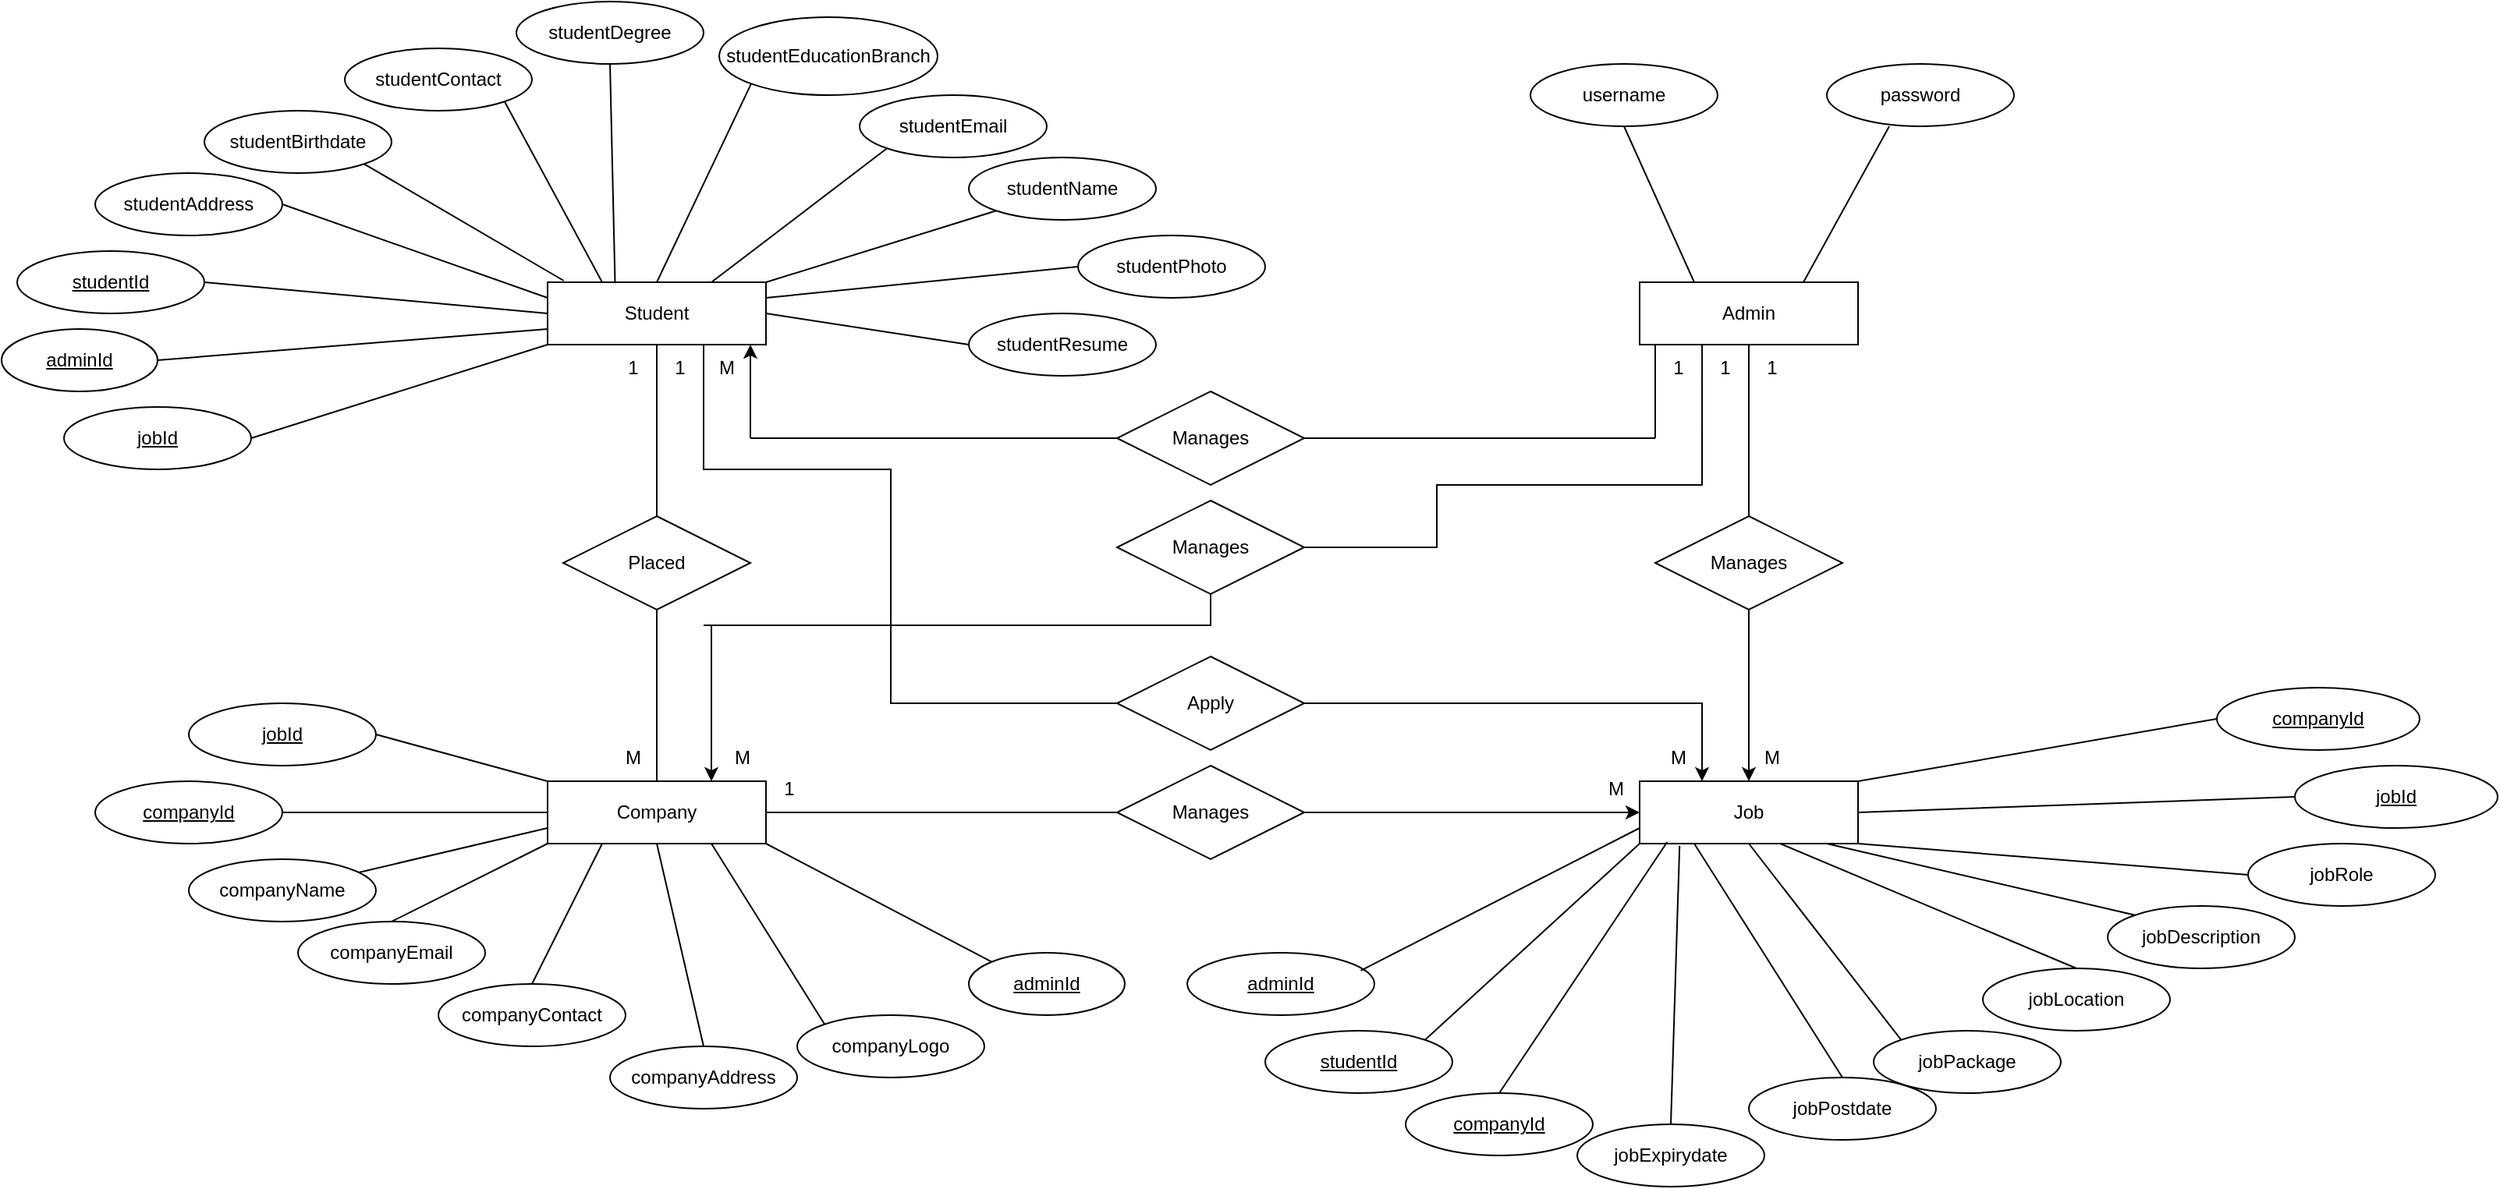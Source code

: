 <mxfile version="18.1.1" type="github">
  <diagram id="R2lEEEUBdFMjLlhIrx00" name="Page-1">
    <mxGraphModel dx="1888" dy="539" grid="1" gridSize="10" guides="1" tooltips="1" connect="1" arrows="1" fold="1" page="1" pageScale="1" pageWidth="850" pageHeight="1100" math="0" shadow="0" extFonts="Permanent Marker^https://fonts.googleapis.com/css?family=Permanent+Marker">
      <root>
        <mxCell id="0" />
        <mxCell id="1" parent="0" />
        <mxCell id="Cz0Fd0L8Cuyesp5xmP6k-1" value="Student" style="rounded=0;whiteSpace=wrap;html=1;" vertex="1" parent="1">
          <mxGeometry x="60" y="200" width="140" height="40" as="geometry" />
        </mxCell>
        <mxCell id="Cz0Fd0L8Cuyesp5xmP6k-5" value="studentName" style="ellipse;whiteSpace=wrap;html=1;" vertex="1" parent="1">
          <mxGeometry x="330" y="120" width="120" height="40" as="geometry" />
        </mxCell>
        <mxCell id="Cz0Fd0L8Cuyesp5xmP6k-6" value="studentEmail" style="ellipse;whiteSpace=wrap;html=1;" vertex="1" parent="1">
          <mxGeometry x="260" y="80" width="120" height="40" as="geometry" />
        </mxCell>
        <mxCell id="Cz0Fd0L8Cuyesp5xmP6k-7" value="studentEducationBranch" style="ellipse;whiteSpace=wrap;html=1;" vertex="1" parent="1">
          <mxGeometry x="170" y="30" width="140" height="50" as="geometry" />
        </mxCell>
        <mxCell id="Cz0Fd0L8Cuyesp5xmP6k-8" value="studentDegree" style="ellipse;whiteSpace=wrap;html=1;" vertex="1" parent="1">
          <mxGeometry x="40" y="20" width="120" height="40" as="geometry" />
        </mxCell>
        <mxCell id="Cz0Fd0L8Cuyesp5xmP6k-9" value="studentContact" style="ellipse;whiteSpace=wrap;html=1;" vertex="1" parent="1">
          <mxGeometry x="-70" y="50" width="120" height="40" as="geometry" />
        </mxCell>
        <mxCell id="Cz0Fd0L8Cuyesp5xmP6k-10" value="studentBirthdate" style="ellipse;whiteSpace=wrap;html=1;" vertex="1" parent="1">
          <mxGeometry x="-160" y="90" width="120" height="40" as="geometry" />
        </mxCell>
        <mxCell id="Cz0Fd0L8Cuyesp5xmP6k-11" value="studentAddress" style="ellipse;whiteSpace=wrap;html=1;" vertex="1" parent="1">
          <mxGeometry x="-230" y="130" width="120" height="40" as="geometry" />
        </mxCell>
        <mxCell id="Cz0Fd0L8Cuyesp5xmP6k-13" value="" style="endArrow=none;html=1;rounded=0;entryX=0.5;entryY=1;entryDx=0;entryDy=0;exitX=0.309;exitY=0.015;exitDx=0;exitDy=0;exitPerimeter=0;" edge="1" parent="1" source="Cz0Fd0L8Cuyesp5xmP6k-1" target="Cz0Fd0L8Cuyesp5xmP6k-8">
          <mxGeometry width="50" height="50" relative="1" as="geometry">
            <mxPoint x="190" y="170" as="sourcePoint" />
            <mxPoint x="240" y="120" as="targetPoint" />
          </mxGeometry>
        </mxCell>
        <mxCell id="Cz0Fd0L8Cuyesp5xmP6k-14" value="" style="endArrow=none;html=1;rounded=0;entryX=0;entryY=1;entryDx=0;entryDy=0;exitX=0.5;exitY=0;exitDx=0;exitDy=0;" edge="1" parent="1" source="Cz0Fd0L8Cuyesp5xmP6k-1" target="Cz0Fd0L8Cuyesp5xmP6k-7">
          <mxGeometry width="50" height="50" relative="1" as="geometry">
            <mxPoint x="200" y="180" as="sourcePoint" />
            <mxPoint x="220" y="130" as="targetPoint" />
          </mxGeometry>
        </mxCell>
        <mxCell id="Cz0Fd0L8Cuyesp5xmP6k-15" value="" style="endArrow=none;html=1;rounded=0;entryX=0;entryY=1;entryDx=0;entryDy=0;exitX=0.75;exitY=0;exitDx=0;exitDy=0;" edge="1" parent="1" source="Cz0Fd0L8Cuyesp5xmP6k-1" target="Cz0Fd0L8Cuyesp5xmP6k-6">
          <mxGeometry width="50" height="50" relative="1" as="geometry">
            <mxPoint x="210" y="190" as="sourcePoint" />
            <mxPoint x="260" y="140" as="targetPoint" />
          </mxGeometry>
        </mxCell>
        <mxCell id="Cz0Fd0L8Cuyesp5xmP6k-16" value="" style="endArrow=none;html=1;rounded=0;entryX=1;entryY=0.5;entryDx=0;entryDy=0;exitX=0;exitY=0.75;exitDx=0;exitDy=0;" edge="1" parent="1" source="Cz0Fd0L8Cuyesp5xmP6k-1">
          <mxGeometry width="50" height="50" relative="1" as="geometry">
            <mxPoint x="220" y="200" as="sourcePoint" />
            <mxPoint x="-190" y="250" as="targetPoint" />
          </mxGeometry>
        </mxCell>
        <mxCell id="Cz0Fd0L8Cuyesp5xmP6k-18" value="" style="endArrow=none;html=1;rounded=0;entryX=1;entryY=0.5;entryDx=0;entryDy=0;exitX=0;exitY=0.5;exitDx=0;exitDy=0;" edge="1" parent="1" source="Cz0Fd0L8Cuyesp5xmP6k-1">
          <mxGeometry width="50" height="50" relative="1" as="geometry">
            <mxPoint x="240" y="220" as="sourcePoint" />
            <mxPoint x="-160" y="200" as="targetPoint" />
          </mxGeometry>
        </mxCell>
        <mxCell id="Cz0Fd0L8Cuyesp5xmP6k-19" value="" style="endArrow=none;html=1;rounded=0;entryX=0;entryY=1;entryDx=0;entryDy=0;exitX=1;exitY=0;exitDx=0;exitDy=0;exitPerimeter=0;" edge="1" parent="1" source="Cz0Fd0L8Cuyesp5xmP6k-1" target="Cz0Fd0L8Cuyesp5xmP6k-5">
          <mxGeometry width="50" height="50" relative="1" as="geometry">
            <mxPoint x="250" y="230" as="sourcePoint" />
            <mxPoint x="300" y="180" as="targetPoint" />
          </mxGeometry>
        </mxCell>
        <mxCell id="Cz0Fd0L8Cuyesp5xmP6k-20" value="" style="endArrow=none;html=1;rounded=0;entryX=1;entryY=0.5;entryDx=0;entryDy=0;exitX=0;exitY=0.25;exitDx=0;exitDy=0;" edge="1" parent="1" source="Cz0Fd0L8Cuyesp5xmP6k-1" target="Cz0Fd0L8Cuyesp5xmP6k-11">
          <mxGeometry width="50" height="50" relative="1" as="geometry">
            <mxPoint x="260" y="240" as="sourcePoint" />
            <mxPoint x="310" y="190" as="targetPoint" />
          </mxGeometry>
        </mxCell>
        <mxCell id="Cz0Fd0L8Cuyesp5xmP6k-21" value="" style="endArrow=none;html=1;rounded=0;entryX=1;entryY=1;entryDx=0;entryDy=0;exitX=0.074;exitY=-0.025;exitDx=0;exitDy=0;exitPerimeter=0;" edge="1" parent="1" source="Cz0Fd0L8Cuyesp5xmP6k-1" target="Cz0Fd0L8Cuyesp5xmP6k-10">
          <mxGeometry width="50" height="50" relative="1" as="geometry">
            <mxPoint x="270" y="250" as="sourcePoint" />
            <mxPoint x="320" y="200" as="targetPoint" />
          </mxGeometry>
        </mxCell>
        <mxCell id="Cz0Fd0L8Cuyesp5xmP6k-22" value="" style="endArrow=none;html=1;rounded=0;entryX=1;entryY=1;entryDx=0;entryDy=0;exitX=0.25;exitY=0;exitDx=0;exitDy=0;" edge="1" parent="1" source="Cz0Fd0L8Cuyesp5xmP6k-1" target="Cz0Fd0L8Cuyesp5xmP6k-9">
          <mxGeometry width="50" height="50" relative="1" as="geometry">
            <mxPoint x="280" y="260" as="sourcePoint" />
            <mxPoint x="330" y="210" as="targetPoint" />
          </mxGeometry>
        </mxCell>
        <mxCell id="Cz0Fd0L8Cuyesp5xmP6k-23" value="studentId" style="ellipse;whiteSpace=wrap;html=1;align=center;fontStyle=4;" vertex="1" parent="1">
          <mxGeometry x="-280" y="180" width="120" height="40" as="geometry" />
        </mxCell>
        <mxCell id="Cz0Fd0L8Cuyesp5xmP6k-24" value="studentResume" style="ellipse;whiteSpace=wrap;html=1;" vertex="1" parent="1">
          <mxGeometry x="330" y="220" width="120" height="40" as="geometry" />
        </mxCell>
        <mxCell id="Cz0Fd0L8Cuyesp5xmP6k-25" value="studentPhoto" style="ellipse;whiteSpace=wrap;html=1;" vertex="1" parent="1">
          <mxGeometry x="400" y="170" width="120" height="40" as="geometry" />
        </mxCell>
        <mxCell id="Cz0Fd0L8Cuyesp5xmP6k-26" value="" style="endArrow=none;html=1;rounded=0;exitX=1;exitY=0.5;exitDx=0;exitDy=0;entryX=0;entryY=0.5;entryDx=0;entryDy=0;" edge="1" parent="1" source="Cz0Fd0L8Cuyesp5xmP6k-1" target="Cz0Fd0L8Cuyesp5xmP6k-24">
          <mxGeometry width="50" height="50" relative="1" as="geometry">
            <mxPoint x="190" y="170" as="sourcePoint" />
            <mxPoint x="320" y="230" as="targetPoint" />
          </mxGeometry>
        </mxCell>
        <mxCell id="Cz0Fd0L8Cuyesp5xmP6k-27" value="" style="endArrow=none;html=1;rounded=0;entryX=0;entryY=0.5;entryDx=0;entryDy=0;exitX=1;exitY=0.25;exitDx=0;exitDy=0;" edge="1" parent="1" source="Cz0Fd0L8Cuyesp5xmP6k-1" target="Cz0Fd0L8Cuyesp5xmP6k-25">
          <mxGeometry width="50" height="50" relative="1" as="geometry">
            <mxPoint x="200" y="180" as="sourcePoint" />
            <mxPoint x="250" y="130" as="targetPoint" />
          </mxGeometry>
        </mxCell>
        <mxCell id="Cz0Fd0L8Cuyesp5xmP6k-28" value="adminId" style="ellipse;whiteSpace=wrap;html=1;align=center;fontStyle=4;" vertex="1" parent="1">
          <mxGeometry x="-290" y="230" width="100" height="40" as="geometry" />
        </mxCell>
        <mxCell id="Cz0Fd0L8Cuyesp5xmP6k-51" value="Company" style="rounded=0;whiteSpace=wrap;html=1;" vertex="1" parent="1">
          <mxGeometry x="60" y="520" width="140" height="40" as="geometry" />
        </mxCell>
        <mxCell id="Cz0Fd0L8Cuyesp5xmP6k-52" value="companyId" style="ellipse;whiteSpace=wrap;html=1;align=center;fontStyle=4;" vertex="1" parent="1">
          <mxGeometry x="-230" y="520" width="120" height="40" as="geometry" />
        </mxCell>
        <mxCell id="Cz0Fd0L8Cuyesp5xmP6k-54" value="companyName" style="ellipse;whiteSpace=wrap;html=1;" vertex="1" parent="1">
          <mxGeometry x="-170" y="570" width="120" height="40" as="geometry" />
        </mxCell>
        <mxCell id="Cz0Fd0L8Cuyesp5xmP6k-55" value="companyContact" style="ellipse;whiteSpace=wrap;html=1;" vertex="1" parent="1">
          <mxGeometry x="-10" y="650" width="120" height="40" as="geometry" />
        </mxCell>
        <mxCell id="Cz0Fd0L8Cuyesp5xmP6k-56" value="companyEmail" style="ellipse;whiteSpace=wrap;html=1;" vertex="1" parent="1">
          <mxGeometry x="-100" y="610" width="120" height="40" as="geometry" />
        </mxCell>
        <mxCell id="Cz0Fd0L8Cuyesp5xmP6k-57" value="companyAddress" style="ellipse;whiteSpace=wrap;html=1;" vertex="1" parent="1">
          <mxGeometry x="100" y="690" width="120" height="40" as="geometry" />
        </mxCell>
        <mxCell id="Cz0Fd0L8Cuyesp5xmP6k-58" value="companyLogo" style="ellipse;whiteSpace=wrap;html=1;" vertex="1" parent="1">
          <mxGeometry x="220" y="670" width="120" height="40" as="geometry" />
        </mxCell>
        <mxCell id="Cz0Fd0L8Cuyesp5xmP6k-59" value="" style="endArrow=none;html=1;rounded=0;entryX=0;entryY=0.5;entryDx=0;entryDy=0;" edge="1" parent="1" target="Cz0Fd0L8Cuyesp5xmP6k-51">
          <mxGeometry width="50" height="50" relative="1" as="geometry">
            <mxPoint x="-110" y="540" as="sourcePoint" />
            <mxPoint x="-60" y="490" as="targetPoint" />
          </mxGeometry>
        </mxCell>
        <mxCell id="Cz0Fd0L8Cuyesp5xmP6k-60" value="" style="endArrow=none;html=1;rounded=0;exitX=0;exitY=0.75;exitDx=0;exitDy=0;" edge="1" parent="1" source="Cz0Fd0L8Cuyesp5xmP6k-51" target="Cz0Fd0L8Cuyesp5xmP6k-54">
          <mxGeometry width="50" height="50" relative="1" as="geometry">
            <mxPoint x="200" y="470" as="sourcePoint" />
            <mxPoint x="250" y="420" as="targetPoint" />
          </mxGeometry>
        </mxCell>
        <mxCell id="Cz0Fd0L8Cuyesp5xmP6k-61" value="" style="endArrow=none;html=1;rounded=0;entryX=0;entryY=1;entryDx=0;entryDy=0;exitX=0.5;exitY=0;exitDx=0;exitDy=0;" edge="1" parent="1" source="Cz0Fd0L8Cuyesp5xmP6k-56" target="Cz0Fd0L8Cuyesp5xmP6k-51">
          <mxGeometry width="50" height="50" relative="1" as="geometry">
            <mxPoint x="210" y="480" as="sourcePoint" />
            <mxPoint x="260" y="430" as="targetPoint" />
          </mxGeometry>
        </mxCell>
        <mxCell id="Cz0Fd0L8Cuyesp5xmP6k-62" value="" style="endArrow=none;html=1;rounded=0;entryX=0.5;entryY=0;entryDx=0;entryDy=0;exitX=0.25;exitY=1;exitDx=0;exitDy=0;" edge="1" parent="1" source="Cz0Fd0L8Cuyesp5xmP6k-51" target="Cz0Fd0L8Cuyesp5xmP6k-55">
          <mxGeometry width="50" height="50" relative="1" as="geometry">
            <mxPoint x="220" y="490" as="sourcePoint" />
            <mxPoint x="270" y="440" as="targetPoint" />
          </mxGeometry>
        </mxCell>
        <mxCell id="Cz0Fd0L8Cuyesp5xmP6k-63" value="" style="endArrow=none;html=1;rounded=0;entryX=0.5;entryY=1;entryDx=0;entryDy=0;exitX=0.5;exitY=0;exitDx=0;exitDy=0;" edge="1" parent="1" source="Cz0Fd0L8Cuyesp5xmP6k-57" target="Cz0Fd0L8Cuyesp5xmP6k-51">
          <mxGeometry width="50" height="50" relative="1" as="geometry">
            <mxPoint x="230" y="500" as="sourcePoint" />
            <mxPoint x="280" y="450" as="targetPoint" />
          </mxGeometry>
        </mxCell>
        <mxCell id="Cz0Fd0L8Cuyesp5xmP6k-64" value="" style="endArrow=none;html=1;rounded=0;entryX=0.75;entryY=1;entryDx=0;entryDy=0;exitX=0;exitY=0;exitDx=0;exitDy=0;" edge="1" parent="1" source="Cz0Fd0L8Cuyesp5xmP6k-58" target="Cz0Fd0L8Cuyesp5xmP6k-51">
          <mxGeometry width="50" height="50" relative="1" as="geometry">
            <mxPoint x="240" y="510" as="sourcePoint" />
            <mxPoint x="290" y="460" as="targetPoint" />
          </mxGeometry>
        </mxCell>
        <mxCell id="Cz0Fd0L8Cuyesp5xmP6k-65" value="" style="endArrow=none;html=1;rounded=0;entryX=0;entryY=0;entryDx=0;entryDy=0;exitX=1;exitY=1;exitDx=0;exitDy=0;" edge="1" parent="1" source="Cz0Fd0L8Cuyesp5xmP6k-51" target="Cz0Fd0L8Cuyesp5xmP6k-66">
          <mxGeometry width="50" height="50" relative="1" as="geometry">
            <mxPoint x="250" y="520" as="sourcePoint" />
            <mxPoint x="300" y="470" as="targetPoint" />
          </mxGeometry>
        </mxCell>
        <mxCell id="Cz0Fd0L8Cuyesp5xmP6k-66" value="adminId" style="ellipse;whiteSpace=wrap;html=1;align=center;fontStyle=4;" vertex="1" parent="1">
          <mxGeometry x="330" y="630" width="100" height="40" as="geometry" />
        </mxCell>
        <mxCell id="Cz0Fd0L8Cuyesp5xmP6k-69" value="Job" style="rounded=0;whiteSpace=wrap;html=1;" vertex="1" parent="1">
          <mxGeometry x="760" y="520" width="140" height="40" as="geometry" />
        </mxCell>
        <mxCell id="Cz0Fd0L8Cuyesp5xmP6k-70" value="jobRole" style="ellipse;whiteSpace=wrap;html=1;" vertex="1" parent="1">
          <mxGeometry x="1150" y="560" width="120" height="40" as="geometry" />
        </mxCell>
        <mxCell id="Cz0Fd0L8Cuyesp5xmP6k-71" value="jobLocation" style="ellipse;whiteSpace=wrap;html=1;" vertex="1" parent="1">
          <mxGeometry x="980" y="640" width="120" height="40" as="geometry" />
        </mxCell>
        <mxCell id="Cz0Fd0L8Cuyesp5xmP6k-72" value="jobPackage" style="ellipse;whiteSpace=wrap;html=1;" vertex="1" parent="1">
          <mxGeometry x="910" y="680" width="120" height="40" as="geometry" />
        </mxCell>
        <mxCell id="Cz0Fd0L8Cuyesp5xmP6k-73" value="jobPostdate" style="ellipse;whiteSpace=wrap;html=1;" vertex="1" parent="1">
          <mxGeometry x="830" y="710" width="120" height="40" as="geometry" />
        </mxCell>
        <mxCell id="Cz0Fd0L8Cuyesp5xmP6k-74" value="jobDescription" style="ellipse;whiteSpace=wrap;html=1;" vertex="1" parent="1">
          <mxGeometry x="1060" y="600" width="120" height="40" as="geometry" />
        </mxCell>
        <mxCell id="Cz0Fd0L8Cuyesp5xmP6k-75" value="jobExpirydate" style="ellipse;whiteSpace=wrap;html=1;" vertex="1" parent="1">
          <mxGeometry x="720" y="740" width="120" height="40" as="geometry" />
        </mxCell>
        <mxCell id="Cz0Fd0L8Cuyesp5xmP6k-77" value="jobId" style="ellipse;whiteSpace=wrap;html=1;align=center;fontStyle=4;" vertex="1" parent="1">
          <mxGeometry x="1180" y="510" width="130" height="40" as="geometry" />
        </mxCell>
        <mxCell id="Cz0Fd0L8Cuyesp5xmP6k-78" value="" style="endArrow=none;html=1;rounded=0;entryX=1;entryY=0.5;entryDx=0;entryDy=0;exitX=0;exitY=0.5;exitDx=0;exitDy=0;" edge="1" parent="1" source="Cz0Fd0L8Cuyesp5xmP6k-77" target="Cz0Fd0L8Cuyesp5xmP6k-69">
          <mxGeometry width="50" height="50" relative="1" as="geometry">
            <mxPoint x="970" y="590" as="sourcePoint" />
            <mxPoint x="990" y="520" as="targetPoint" />
          </mxGeometry>
        </mxCell>
        <mxCell id="Cz0Fd0L8Cuyesp5xmP6k-79" value="" style="endArrow=none;html=1;rounded=0;entryX=1;entryY=1;entryDx=0;entryDy=0;exitX=0;exitY=0.5;exitDx=0;exitDy=0;" edge="1" parent="1" source="Cz0Fd0L8Cuyesp5xmP6k-70" target="Cz0Fd0L8Cuyesp5xmP6k-69">
          <mxGeometry width="50" height="50" relative="1" as="geometry">
            <mxPoint x="980" y="600" as="sourcePoint" />
            <mxPoint x="1000" y="530" as="targetPoint" />
          </mxGeometry>
        </mxCell>
        <mxCell id="Cz0Fd0L8Cuyesp5xmP6k-80" value="" style="endArrow=none;html=1;rounded=0;exitX=0;exitY=0;exitDx=0;exitDy=0;" edge="1" parent="1" source="Cz0Fd0L8Cuyesp5xmP6k-74">
          <mxGeometry width="50" height="50" relative="1" as="geometry">
            <mxPoint x="990" y="610" as="sourcePoint" />
            <mxPoint x="880" y="560" as="targetPoint" />
          </mxGeometry>
        </mxCell>
        <mxCell id="Cz0Fd0L8Cuyesp5xmP6k-81" value="" style="endArrow=none;html=1;rounded=0;exitX=0.5;exitY=0;exitDx=0;exitDy=0;" edge="1" parent="1" source="Cz0Fd0L8Cuyesp5xmP6k-71">
          <mxGeometry width="50" height="50" relative="1" as="geometry">
            <mxPoint x="1000" y="620" as="sourcePoint" />
            <mxPoint x="850" y="560" as="targetPoint" />
          </mxGeometry>
        </mxCell>
        <mxCell id="Cz0Fd0L8Cuyesp5xmP6k-82" value="" style="endArrow=none;html=1;rounded=0;entryX=0.5;entryY=1;entryDx=0;entryDy=0;exitX=0;exitY=0;exitDx=0;exitDy=0;" edge="1" parent="1" source="Cz0Fd0L8Cuyesp5xmP6k-72" target="Cz0Fd0L8Cuyesp5xmP6k-69">
          <mxGeometry width="50" height="50" relative="1" as="geometry">
            <mxPoint x="1010" y="630" as="sourcePoint" />
            <mxPoint x="1030" y="560" as="targetPoint" />
          </mxGeometry>
        </mxCell>
        <mxCell id="Cz0Fd0L8Cuyesp5xmP6k-83" value="" style="endArrow=none;html=1;rounded=0;entryX=0.25;entryY=1;entryDx=0;entryDy=0;exitX=0.5;exitY=0;exitDx=0;exitDy=0;" edge="1" parent="1" source="Cz0Fd0L8Cuyesp5xmP6k-73" target="Cz0Fd0L8Cuyesp5xmP6k-69">
          <mxGeometry width="50" height="50" relative="1" as="geometry">
            <mxPoint x="1020" y="640" as="sourcePoint" />
            <mxPoint x="1040" y="570" as="targetPoint" />
          </mxGeometry>
        </mxCell>
        <mxCell id="Cz0Fd0L8Cuyesp5xmP6k-84" value="" style="endArrow=none;html=1;rounded=0;entryX=0.183;entryY=1.035;entryDx=0;entryDy=0;entryPerimeter=0;exitX=0.5;exitY=0;exitDx=0;exitDy=0;" edge="1" parent="1" source="Cz0Fd0L8Cuyesp5xmP6k-75" target="Cz0Fd0L8Cuyesp5xmP6k-69">
          <mxGeometry width="50" height="50" relative="1" as="geometry">
            <mxPoint x="1030" y="650" as="sourcePoint" />
            <mxPoint x="1050" y="580" as="targetPoint" />
          </mxGeometry>
        </mxCell>
        <mxCell id="Cz0Fd0L8Cuyesp5xmP6k-85" value="companyId" style="ellipse;whiteSpace=wrap;html=1;align=center;fontStyle=4;" vertex="1" parent="1">
          <mxGeometry x="610" y="720" width="120" height="40" as="geometry" />
        </mxCell>
        <mxCell id="Cz0Fd0L8Cuyesp5xmP6k-87" value="studentId" style="ellipse;whiteSpace=wrap;html=1;align=center;fontStyle=4;" vertex="1" parent="1">
          <mxGeometry x="520" y="680" width="120" height="40" as="geometry" />
        </mxCell>
        <mxCell id="Cz0Fd0L8Cuyesp5xmP6k-88" value="adminId" style="ellipse;whiteSpace=wrap;html=1;align=center;fontStyle=4;" vertex="1" parent="1">
          <mxGeometry x="470" y="630" width="120" height="40" as="geometry" />
        </mxCell>
        <mxCell id="Cz0Fd0L8Cuyesp5xmP6k-89" value="" style="endArrow=none;html=1;rounded=0;entryX=0;entryY=0.75;entryDx=0;entryDy=0;exitX=0.927;exitY=0.285;exitDx=0;exitDy=0;exitPerimeter=0;" edge="1" parent="1" source="Cz0Fd0L8Cuyesp5xmP6k-88" target="Cz0Fd0L8Cuyesp5xmP6k-69">
          <mxGeometry width="50" height="50" relative="1" as="geometry">
            <mxPoint x="790" y="770" as="sourcePoint" />
            <mxPoint x="795.62" y="571.4" as="targetPoint" />
          </mxGeometry>
        </mxCell>
        <mxCell id="Cz0Fd0L8Cuyesp5xmP6k-90" value="" style="endArrow=none;html=1;rounded=0;entryX=0;entryY=1;entryDx=0;entryDy=0;exitX=1;exitY=0;exitDx=0;exitDy=0;" edge="1" parent="1" source="Cz0Fd0L8Cuyesp5xmP6k-87" target="Cz0Fd0L8Cuyesp5xmP6k-69">
          <mxGeometry width="50" height="50" relative="1" as="geometry">
            <mxPoint x="800" y="780" as="sourcePoint" />
            <mxPoint x="805.62" y="581.4" as="targetPoint" />
          </mxGeometry>
        </mxCell>
        <mxCell id="Cz0Fd0L8Cuyesp5xmP6k-91" value="" style="endArrow=none;html=1;rounded=0;entryX=0.126;entryY=0.975;entryDx=0;entryDy=0;entryPerimeter=0;exitX=0.5;exitY=0;exitDx=0;exitDy=0;" edge="1" parent="1" source="Cz0Fd0L8Cuyesp5xmP6k-85" target="Cz0Fd0L8Cuyesp5xmP6k-69">
          <mxGeometry width="50" height="50" relative="1" as="geometry">
            <mxPoint x="810" y="790" as="sourcePoint" />
            <mxPoint x="815.62" y="591.4" as="targetPoint" />
          </mxGeometry>
        </mxCell>
        <mxCell id="Cz0Fd0L8Cuyesp5xmP6k-93" value="Admin" style="rounded=0;whiteSpace=wrap;html=1;" vertex="1" parent="1">
          <mxGeometry x="760" y="200" width="140" height="40" as="geometry" />
        </mxCell>
        <mxCell id="Cz0Fd0L8Cuyesp5xmP6k-101" value="" style="endArrow=none;html=1;rounded=0;exitX=0.25;exitY=0;exitDx=0;exitDy=0;" edge="1" parent="1" source="Cz0Fd0L8Cuyesp5xmP6k-93">
          <mxGeometry width="50" height="50" relative="1" as="geometry">
            <mxPoint x="800" y="220" as="sourcePoint" />
            <mxPoint x="750" y="100" as="targetPoint" />
          </mxGeometry>
        </mxCell>
        <mxCell id="Cz0Fd0L8Cuyesp5xmP6k-103" value="" style="endArrow=none;html=1;rounded=0;exitX=0.75;exitY=0;exitDx=0;exitDy=0;" edge="1" parent="1" source="Cz0Fd0L8Cuyesp5xmP6k-93">
          <mxGeometry width="50" height="50" relative="1" as="geometry">
            <mxPoint x="850" y="220" as="sourcePoint" />
            <mxPoint x="920" y="100" as="targetPoint" />
          </mxGeometry>
        </mxCell>
        <mxCell id="Cz0Fd0L8Cuyesp5xmP6k-113" value="Placed" style="shape=rhombus;perimeter=rhombusPerimeter;whiteSpace=wrap;html=1;align=center;" vertex="1" parent="1">
          <mxGeometry x="70" y="350" width="120" height="60" as="geometry" />
        </mxCell>
        <mxCell id="Cz0Fd0L8Cuyesp5xmP6k-117" value="" style="endArrow=none;html=1;rounded=0;exitX=0.5;exitY=1;exitDx=0;exitDy=0;entryX=0.5;entryY=0;entryDx=0;entryDy=0;" edge="1" parent="1" source="Cz0Fd0L8Cuyesp5xmP6k-1" target="Cz0Fd0L8Cuyesp5xmP6k-113">
          <mxGeometry relative="1" as="geometry">
            <mxPoint x="320" y="380" as="sourcePoint" />
            <mxPoint x="480" y="380" as="targetPoint" />
          </mxGeometry>
        </mxCell>
        <mxCell id="Cz0Fd0L8Cuyesp5xmP6k-118" value="" style="endArrow=none;html=1;rounded=0;exitX=0.5;exitY=1;exitDx=0;exitDy=0;entryX=0.5;entryY=0;entryDx=0;entryDy=0;" edge="1" parent="1" source="Cz0Fd0L8Cuyesp5xmP6k-113" target="Cz0Fd0L8Cuyesp5xmP6k-51">
          <mxGeometry relative="1" as="geometry">
            <mxPoint x="140" y="250" as="sourcePoint" />
            <mxPoint x="140" y="360" as="targetPoint" />
          </mxGeometry>
        </mxCell>
        <mxCell id="Cz0Fd0L8Cuyesp5xmP6k-121" value="1" style="text;html=1;strokeColor=none;fillColor=none;align=center;verticalAlign=middle;whiteSpace=wrap;rounded=0;" vertex="1" parent="1">
          <mxGeometry x="100" y="240" width="30" height="30" as="geometry" />
        </mxCell>
        <mxCell id="Cz0Fd0L8Cuyesp5xmP6k-122" value="M" style="text;html=1;strokeColor=none;fillColor=none;align=center;verticalAlign=middle;whiteSpace=wrap;rounded=0;" vertex="1" parent="1">
          <mxGeometry x="100" y="490" width="30" height="30" as="geometry" />
        </mxCell>
        <mxCell id="Cz0Fd0L8Cuyesp5xmP6k-130" value="username" style="ellipse;whiteSpace=wrap;html=1;" vertex="1" parent="1">
          <mxGeometry x="690" y="60" width="120" height="40" as="geometry" />
        </mxCell>
        <mxCell id="Cz0Fd0L8Cuyesp5xmP6k-132" value="password" style="ellipse;whiteSpace=wrap;html=1;" vertex="1" parent="1">
          <mxGeometry x="880" y="60" width="120" height="40" as="geometry" />
        </mxCell>
        <mxCell id="Cz0Fd0L8Cuyesp5xmP6k-133" value="Manages" style="shape=rhombus;perimeter=rhombusPerimeter;whiteSpace=wrap;html=1;align=center;" vertex="1" parent="1">
          <mxGeometry x="425" y="340" width="120" height="60" as="geometry" />
        </mxCell>
        <mxCell id="Cz0Fd0L8Cuyesp5xmP6k-134" value="Manages" style="shape=rhombus;perimeter=rhombusPerimeter;whiteSpace=wrap;html=1;align=center;" vertex="1" parent="1">
          <mxGeometry x="425" y="270" width="120" height="60" as="geometry" />
        </mxCell>
        <mxCell id="Cz0Fd0L8Cuyesp5xmP6k-136" value="Manages" style="shape=rhombus;perimeter=rhombusPerimeter;whiteSpace=wrap;html=1;align=center;" vertex="1" parent="1">
          <mxGeometry x="770" y="350" width="120" height="60" as="geometry" />
        </mxCell>
        <mxCell id="Cz0Fd0L8Cuyesp5xmP6k-137" value="" style="endArrow=classic;html=1;rounded=0;entryX=1;entryY=0;entryDx=0;entryDy=0;" edge="1" parent="1" target="Cz0Fd0L8Cuyesp5xmP6k-142">
          <mxGeometry width="50" height="50" relative="1" as="geometry">
            <mxPoint x="190" y="300" as="sourcePoint" />
            <mxPoint x="560" y="360" as="targetPoint" />
          </mxGeometry>
        </mxCell>
        <mxCell id="Cz0Fd0L8Cuyesp5xmP6k-138" value="" style="endArrow=none;html=1;rounded=0;entryX=0;entryY=0.5;entryDx=0;entryDy=0;" edge="1" parent="1" target="Cz0Fd0L8Cuyesp5xmP6k-134">
          <mxGeometry width="50" height="50" relative="1" as="geometry">
            <mxPoint x="190" y="300" as="sourcePoint" />
            <mxPoint x="420" y="300" as="targetPoint" />
            <Array as="points">
              <mxPoint x="320" y="300" />
            </Array>
          </mxGeometry>
        </mxCell>
        <mxCell id="Cz0Fd0L8Cuyesp5xmP6k-139" value="" style="endArrow=none;html=1;rounded=0;entryX=1;entryY=0.5;entryDx=0;entryDy=0;" edge="1" parent="1" target="Cz0Fd0L8Cuyesp5xmP6k-134">
          <mxGeometry width="50" height="50" relative="1" as="geometry">
            <mxPoint x="660" y="300" as="sourcePoint" />
            <mxPoint x="435" y="310" as="targetPoint" />
            <Array as="points">
              <mxPoint x="770" y="300" />
            </Array>
          </mxGeometry>
        </mxCell>
        <mxCell id="Cz0Fd0L8Cuyesp5xmP6k-140" value="" style="endArrow=none;html=1;rounded=0;entryX=0;entryY=0;entryDx=0;entryDy=0;" edge="1" parent="1" target="Cz0Fd0L8Cuyesp5xmP6k-141">
          <mxGeometry width="50" height="50" relative="1" as="geometry">
            <mxPoint x="770" y="300" as="sourcePoint" />
            <mxPoint x="560" y="360" as="targetPoint" />
          </mxGeometry>
        </mxCell>
        <mxCell id="Cz0Fd0L8Cuyesp5xmP6k-141" value="1" style="text;html=1;strokeColor=none;fillColor=none;align=center;verticalAlign=middle;whiteSpace=wrap;rounded=0;" vertex="1" parent="1">
          <mxGeometry x="770" y="240" width="30" height="30" as="geometry" />
        </mxCell>
        <mxCell id="Cz0Fd0L8Cuyesp5xmP6k-142" value="M" style="text;html=1;strokeColor=none;fillColor=none;align=center;verticalAlign=middle;whiteSpace=wrap;rounded=0;" vertex="1" parent="1">
          <mxGeometry x="160" y="240" width="30" height="30" as="geometry" />
        </mxCell>
        <mxCell id="Cz0Fd0L8Cuyesp5xmP6k-143" value="" style="endArrow=classic;html=1;rounded=0;exitX=0.5;exitY=1;exitDx=0;exitDy=0;entryX=0.5;entryY=0;entryDx=0;entryDy=0;" edge="1" parent="1" source="Cz0Fd0L8Cuyesp5xmP6k-136" target="Cz0Fd0L8Cuyesp5xmP6k-69">
          <mxGeometry width="50" height="50" relative="1" as="geometry">
            <mxPoint x="510" y="410" as="sourcePoint" />
            <mxPoint x="560" y="360" as="targetPoint" />
          </mxGeometry>
        </mxCell>
        <mxCell id="Cz0Fd0L8Cuyesp5xmP6k-144" value="" style="endArrow=none;html=1;rounded=0;entryX=0.5;entryY=1;entryDx=0;entryDy=0;exitX=0.5;exitY=0;exitDx=0;exitDy=0;" edge="1" parent="1" source="Cz0Fd0L8Cuyesp5xmP6k-136" target="Cz0Fd0L8Cuyesp5xmP6k-93">
          <mxGeometry width="50" height="50" relative="1" as="geometry">
            <mxPoint x="510" y="410" as="sourcePoint" />
            <mxPoint x="560" y="360" as="targetPoint" />
          </mxGeometry>
        </mxCell>
        <mxCell id="Cz0Fd0L8Cuyesp5xmP6k-145" value="M" style="text;html=1;strokeColor=none;fillColor=none;align=center;verticalAlign=middle;whiteSpace=wrap;rounded=0;" vertex="1" parent="1">
          <mxGeometry x="830" y="490" width="30" height="30" as="geometry" />
        </mxCell>
        <mxCell id="Cz0Fd0L8Cuyesp5xmP6k-146" value="1" style="text;html=1;strokeColor=none;fillColor=none;align=center;verticalAlign=middle;whiteSpace=wrap;rounded=0;" vertex="1" parent="1">
          <mxGeometry x="830" y="240" width="30" height="30" as="geometry" />
        </mxCell>
        <mxCell id="Cz0Fd0L8Cuyesp5xmP6k-147" value="" style="endArrow=classic;html=1;rounded=0;entryX=0.75;entryY=0;entryDx=0;entryDy=0;" edge="1" parent="1" target="Cz0Fd0L8Cuyesp5xmP6k-51">
          <mxGeometry width="50" height="50" relative="1" as="geometry">
            <mxPoint x="165" y="420" as="sourcePoint" />
            <mxPoint x="560" y="360" as="targetPoint" />
          </mxGeometry>
        </mxCell>
        <mxCell id="Cz0Fd0L8Cuyesp5xmP6k-148" value="" style="endArrow=none;html=1;rounded=0;entryX=0.5;entryY=1;entryDx=0;entryDy=0;" edge="1" parent="1" target="Cz0Fd0L8Cuyesp5xmP6k-133">
          <mxGeometry width="50" height="50" relative="1" as="geometry">
            <mxPoint x="160" y="420" as="sourcePoint" />
            <mxPoint x="480" y="440" as="targetPoint" />
            <Array as="points">
              <mxPoint x="485" y="420" />
            </Array>
          </mxGeometry>
        </mxCell>
        <mxCell id="Cz0Fd0L8Cuyesp5xmP6k-149" value="M" style="text;html=1;strokeColor=none;fillColor=none;align=center;verticalAlign=middle;whiteSpace=wrap;rounded=0;" vertex="1" parent="1">
          <mxGeometry x="170" y="490" width="30" height="30" as="geometry" />
        </mxCell>
        <mxCell id="Cz0Fd0L8Cuyesp5xmP6k-150" value="" style="endArrow=none;html=1;rounded=0;exitX=1;exitY=0.5;exitDx=0;exitDy=0;entryX=0.286;entryY=1;entryDx=0;entryDy=0;entryPerimeter=0;" edge="1" parent="1" source="Cz0Fd0L8Cuyesp5xmP6k-133" target="Cz0Fd0L8Cuyesp5xmP6k-93">
          <mxGeometry width="50" height="50" relative="1" as="geometry">
            <mxPoint x="510" y="410" as="sourcePoint" />
            <mxPoint x="800" y="250" as="targetPoint" />
            <Array as="points">
              <mxPoint x="630" y="370" />
              <mxPoint x="630" y="330" />
              <mxPoint x="800" y="330" />
            </Array>
          </mxGeometry>
        </mxCell>
        <mxCell id="Cz0Fd0L8Cuyesp5xmP6k-151" value="1" style="text;html=1;strokeColor=none;fillColor=none;align=center;verticalAlign=middle;whiteSpace=wrap;rounded=0;" vertex="1" parent="1">
          <mxGeometry x="800" y="240" width="30" height="30" as="geometry" />
        </mxCell>
        <mxCell id="Cz0Fd0L8Cuyesp5xmP6k-152" value="Apply" style="shape=rhombus;perimeter=rhombusPerimeter;whiteSpace=wrap;html=1;align=center;" vertex="1" parent="1">
          <mxGeometry x="425" y="440" width="120" height="60" as="geometry" />
        </mxCell>
        <mxCell id="Cz0Fd0L8Cuyesp5xmP6k-153" value="Manages" style="shape=rhombus;perimeter=rhombusPerimeter;whiteSpace=wrap;html=1;align=center;" vertex="1" parent="1">
          <mxGeometry x="425" y="510" width="120" height="60" as="geometry" />
        </mxCell>
        <mxCell id="Cz0Fd0L8Cuyesp5xmP6k-154" value="" style="endArrow=classic;html=1;rounded=0;entryX=0;entryY=0.5;entryDx=0;entryDy=0;exitX=1;exitY=0.5;exitDx=0;exitDy=0;" edge="1" parent="1" source="Cz0Fd0L8Cuyesp5xmP6k-153" target="Cz0Fd0L8Cuyesp5xmP6k-69">
          <mxGeometry width="50" height="50" relative="1" as="geometry">
            <mxPoint x="410" y="410" as="sourcePoint" />
            <mxPoint x="460" y="360" as="targetPoint" />
          </mxGeometry>
        </mxCell>
        <mxCell id="Cz0Fd0L8Cuyesp5xmP6k-155" value="" style="endArrow=none;html=1;rounded=0;exitX=1;exitY=0.5;exitDx=0;exitDy=0;entryX=0;entryY=0.5;entryDx=0;entryDy=0;" edge="1" parent="1" source="Cz0Fd0L8Cuyesp5xmP6k-51" target="Cz0Fd0L8Cuyesp5xmP6k-153">
          <mxGeometry width="50" height="50" relative="1" as="geometry">
            <mxPoint x="410" y="410" as="sourcePoint" />
            <mxPoint x="460" y="360" as="targetPoint" />
          </mxGeometry>
        </mxCell>
        <mxCell id="Cz0Fd0L8Cuyesp5xmP6k-156" value="1" style="text;html=1;strokeColor=none;fillColor=none;align=center;verticalAlign=middle;whiteSpace=wrap;rounded=0;" vertex="1" parent="1">
          <mxGeometry x="200" y="510" width="30" height="30" as="geometry" />
        </mxCell>
        <mxCell id="Cz0Fd0L8Cuyesp5xmP6k-157" value="M" style="text;html=1;strokeColor=none;fillColor=none;align=center;verticalAlign=middle;whiteSpace=wrap;rounded=0;" vertex="1" parent="1">
          <mxGeometry x="730" y="510" width="30" height="30" as="geometry" />
        </mxCell>
        <mxCell id="Cz0Fd0L8Cuyesp5xmP6k-158" value="" style="endArrow=none;html=1;rounded=0;exitX=0;exitY=0;exitDx=0;exitDy=0;entryX=0;entryY=0.5;entryDx=0;entryDy=0;" edge="1" parent="1" source="Cz0Fd0L8Cuyesp5xmP6k-142" target="Cz0Fd0L8Cuyesp5xmP6k-152">
          <mxGeometry width="50" height="50" relative="1" as="geometry">
            <mxPoint x="410" y="410" as="sourcePoint" />
            <mxPoint x="320" y="320" as="targetPoint" />
            <Array as="points">
              <mxPoint x="160" y="320" />
              <mxPoint x="280" y="320" />
              <mxPoint x="280" y="470" />
            </Array>
          </mxGeometry>
        </mxCell>
        <mxCell id="Cz0Fd0L8Cuyesp5xmP6k-160" value="1" style="text;html=1;strokeColor=none;fillColor=none;align=center;verticalAlign=middle;whiteSpace=wrap;rounded=0;" vertex="1" parent="1">
          <mxGeometry x="130" y="240" width="30" height="30" as="geometry" />
        </mxCell>
        <mxCell id="Cz0Fd0L8Cuyesp5xmP6k-161" value="" style="endArrow=classic;html=1;rounded=0;exitX=1;exitY=0.5;exitDx=0;exitDy=0;" edge="1" parent="1" source="Cz0Fd0L8Cuyesp5xmP6k-152">
          <mxGeometry width="50" height="50" relative="1" as="geometry">
            <mxPoint x="555" y="550" as="sourcePoint" />
            <mxPoint x="800" y="520" as="targetPoint" />
            <Array as="points">
              <mxPoint x="800" y="470" />
            </Array>
          </mxGeometry>
        </mxCell>
        <mxCell id="Cz0Fd0L8Cuyesp5xmP6k-162" value="M" style="text;html=1;strokeColor=none;fillColor=none;align=center;verticalAlign=middle;whiteSpace=wrap;rounded=0;" vertex="1" parent="1">
          <mxGeometry x="770" y="490" width="30" height="30" as="geometry" />
        </mxCell>
        <mxCell id="Cz0Fd0L8Cuyesp5xmP6k-163" value="jobId" style="ellipse;whiteSpace=wrap;html=1;align=center;fontStyle=4;" vertex="1" parent="1">
          <mxGeometry x="-250" y="280" width="120" height="40" as="geometry" />
        </mxCell>
        <mxCell id="Cz0Fd0L8Cuyesp5xmP6k-164" value="" style="endArrow=none;html=1;rounded=0;exitX=1;exitY=0.5;exitDx=0;exitDy=0;entryX=0;entryY=1;entryDx=0;entryDy=0;" edge="1" parent="1" source="Cz0Fd0L8Cuyesp5xmP6k-163" target="Cz0Fd0L8Cuyesp5xmP6k-1">
          <mxGeometry width="50" height="50" relative="1" as="geometry">
            <mxPoint x="100" y="410" as="sourcePoint" />
            <mxPoint x="150" y="360" as="targetPoint" />
          </mxGeometry>
        </mxCell>
        <mxCell id="Cz0Fd0L8Cuyesp5xmP6k-165" value="jobId" style="ellipse;whiteSpace=wrap;html=1;align=center;fontStyle=4;" vertex="1" parent="1">
          <mxGeometry x="-170" y="470" width="120" height="40" as="geometry" />
        </mxCell>
        <mxCell id="Cz0Fd0L8Cuyesp5xmP6k-166" value="" style="endArrow=none;html=1;rounded=0;exitX=1;exitY=0.5;exitDx=0;exitDy=0;entryX=0;entryY=0;entryDx=0;entryDy=0;" edge="1" parent="1" source="Cz0Fd0L8Cuyesp5xmP6k-165" target="Cz0Fd0L8Cuyesp5xmP6k-51">
          <mxGeometry width="50" height="50" relative="1" as="geometry">
            <mxPoint x="230" y="440" as="sourcePoint" />
            <mxPoint x="280" y="390" as="targetPoint" />
          </mxGeometry>
        </mxCell>
        <mxCell id="Cz0Fd0L8Cuyesp5xmP6k-167" value="companyId" style="ellipse;whiteSpace=wrap;html=1;align=center;fontStyle=4;" vertex="1" parent="1">
          <mxGeometry x="1130" y="460" width="130" height="40" as="geometry" />
        </mxCell>
        <mxCell id="Cz0Fd0L8Cuyesp5xmP6k-168" value="" style="endArrow=none;html=1;rounded=0;entryX=0;entryY=0.5;entryDx=0;entryDy=0;exitX=1;exitY=0;exitDx=0;exitDy=0;" edge="1" parent="1" source="Cz0Fd0L8Cuyesp5xmP6k-69" target="Cz0Fd0L8Cuyesp5xmP6k-167">
          <mxGeometry width="50" height="50" relative="1" as="geometry">
            <mxPoint x="960" y="620" as="sourcePoint" />
            <mxPoint x="1010" y="570" as="targetPoint" />
          </mxGeometry>
        </mxCell>
      </root>
    </mxGraphModel>
  </diagram>
</mxfile>
